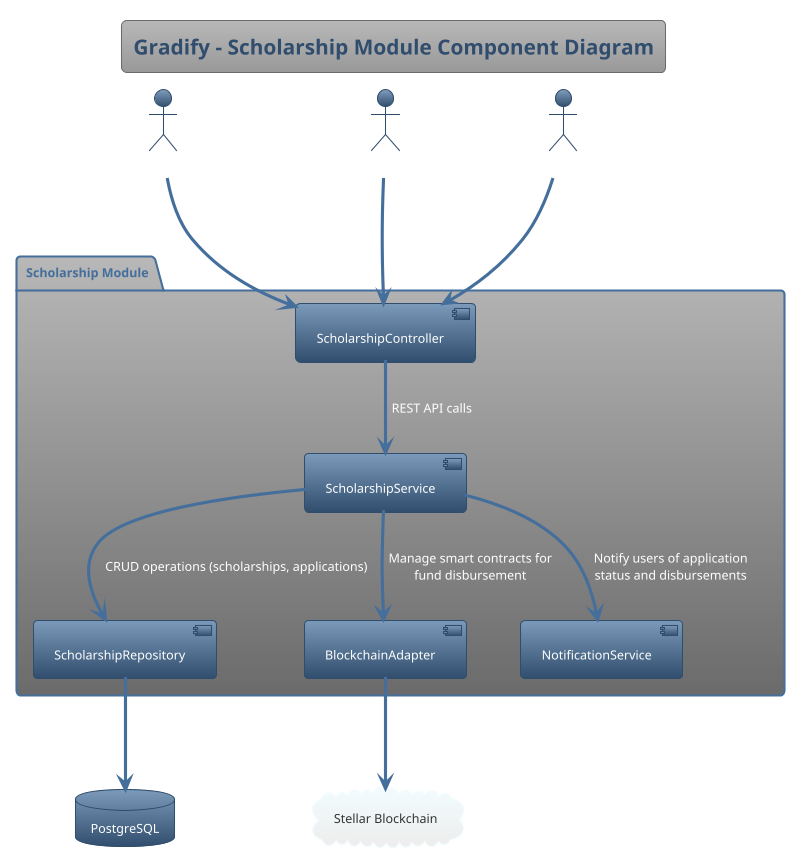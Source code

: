 @startuml
!theme spacelab
title Gradify - Scholarship Module Component Diagram

package "Scholarship Module" {
  component "ScholarshipController" as SC
  component "ScholarshipService" as SS
  component "ScholarshipRepository" as SR
  component "BlockchainAdapter" as BA
  component "NotificationService" as NS
}

database "PostgreSQL" as DB
cloud "Stellar Blockchain" as Blockchain

actor Institution
actor Student
actor Donor

Institution --> SC : Create/manage scholarships
Student --> SC : Apply to scholarships
Donor --> SC : View/fund scholarships

SC --> SS : REST API calls
SS --> SR : CRUD operations (scholarships, applications)
SS --> BA : Manage smart contracts for\nfund disbursement
SS --> NS : Notify users of application\nstatus and disbursements
SR --> DB : save/retrieve scholarships
BA --> Blockchain : smart contract triggers,\nfund release

@enduml
